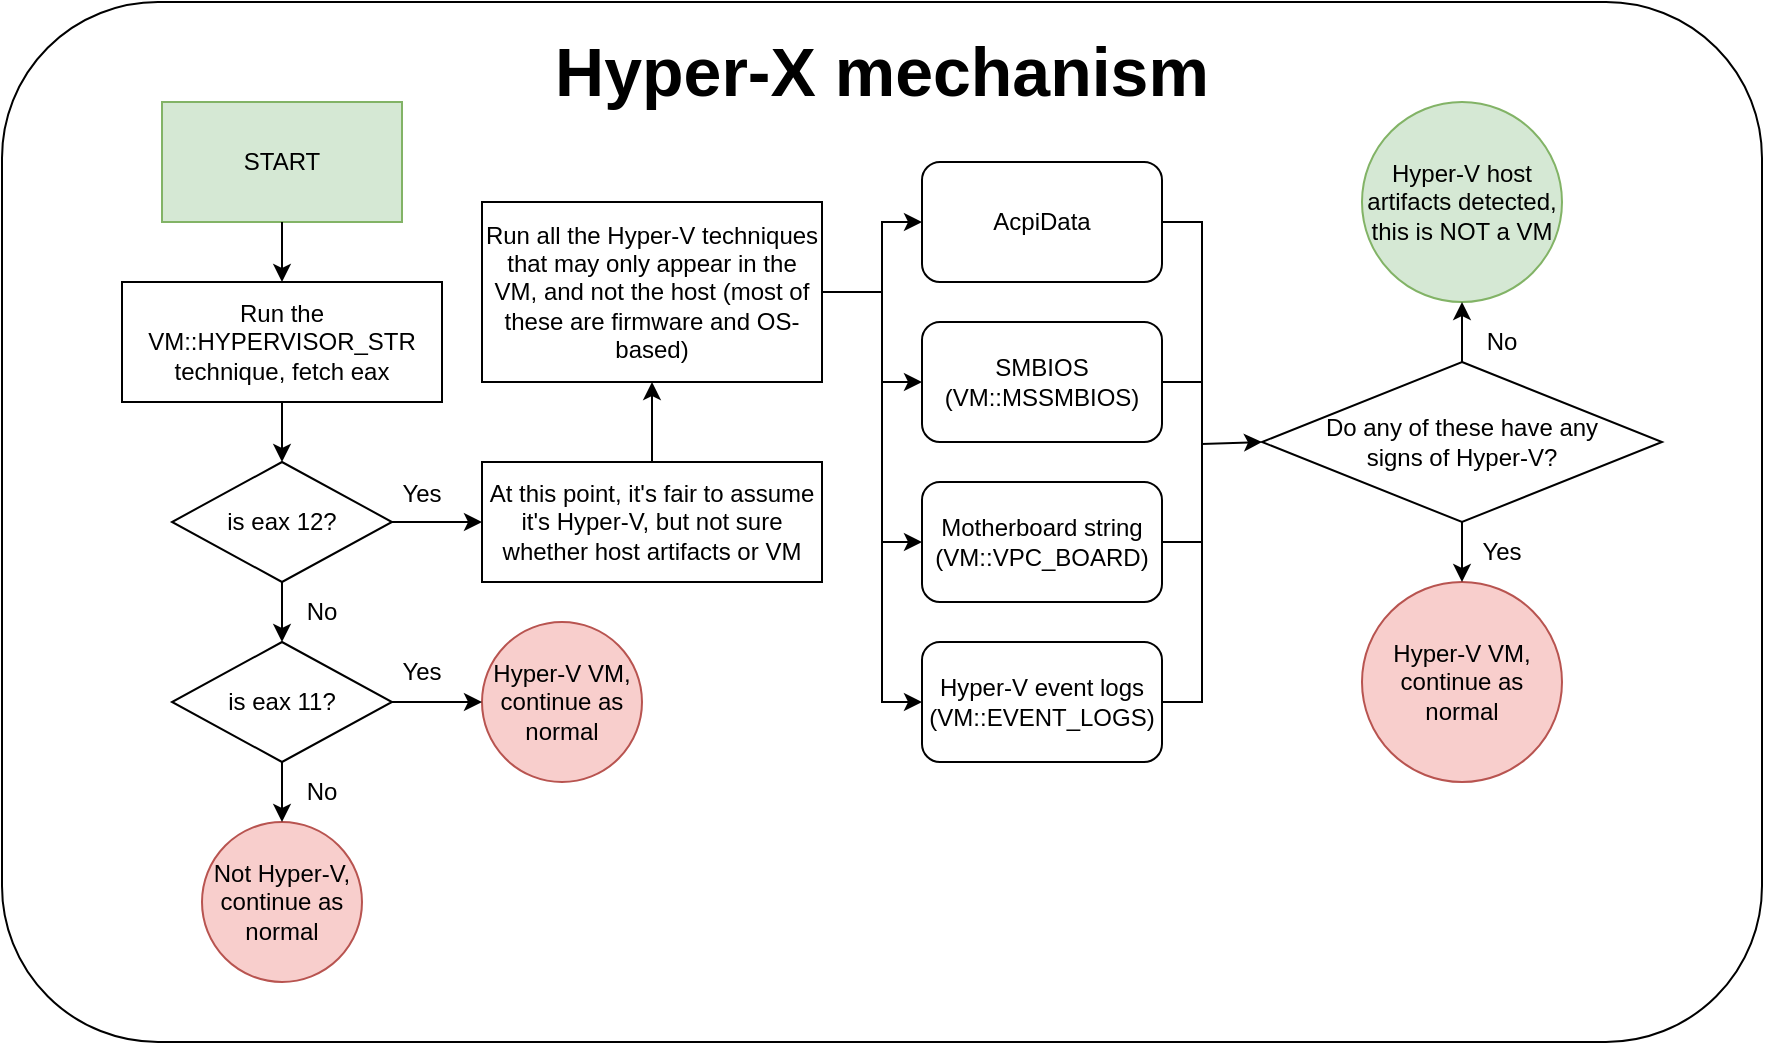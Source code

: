 <mxfile version="24.7.6">
  <diagram name="Page-1" id="zGf0Ftu6_07F7baFzf_Y">
    <mxGraphModel dx="1206" dy="795" grid="1" gridSize="10" guides="1" tooltips="1" connect="1" arrows="1" fold="1" page="1" pageScale="1" pageWidth="850" pageHeight="1100" math="0" shadow="0">
      <root>
        <mxCell id="0" />
        <mxCell id="1" parent="0" />
        <mxCell id="x2cThCooTCoZfJnJUzE6-1" value="" style="rounded=1;whiteSpace=wrap;html=1;" parent="1" vertex="1">
          <mxGeometry x="120" y="150" width="880" height="520" as="geometry" />
        </mxCell>
        <mxCell id="x2cThCooTCoZfJnJUzE6-2" value="START" style="rounded=0;whiteSpace=wrap;html=1;fillColor=#d5e8d4;strokeColor=#82b366;" parent="1" vertex="1">
          <mxGeometry x="200" y="200" width="120" height="60" as="geometry" />
        </mxCell>
        <mxCell id="x2cThCooTCoZfJnJUzE6-3" value="&lt;div&gt;Run the VM::HYPERVISOR_STR&lt;/div&gt;&lt;div&gt;technique, fetch eax&lt;br&gt;&lt;/div&gt;" style="rounded=0;whiteSpace=wrap;html=1;" parent="1" vertex="1">
          <mxGeometry x="180" y="290" width="160" height="60" as="geometry" />
        </mxCell>
        <mxCell id="x2cThCooTCoZfJnJUzE6-4" value="" style="endArrow=classic;html=1;rounded=0;exitX=0.5;exitY=1;exitDx=0;exitDy=0;entryX=0.5;entryY=0;entryDx=0;entryDy=0;" parent="1" source="x2cThCooTCoZfJnJUzE6-2" target="x2cThCooTCoZfJnJUzE6-3" edge="1">
          <mxGeometry width="50" height="50" relative="1" as="geometry">
            <mxPoint x="400" y="440" as="sourcePoint" />
            <mxPoint x="450" y="390" as="targetPoint" />
          </mxGeometry>
        </mxCell>
        <mxCell id="x2cThCooTCoZfJnJUzE6-5" value="is eax 12?" style="rhombus;whiteSpace=wrap;html=1;" parent="1" vertex="1">
          <mxGeometry x="205" y="380" width="110" height="60" as="geometry" />
        </mxCell>
        <mxCell id="x2cThCooTCoZfJnJUzE6-6" value="" style="endArrow=classic;html=1;rounded=0;exitX=0.5;exitY=1;exitDx=0;exitDy=0;entryX=0.5;entryY=0;entryDx=0;entryDy=0;" parent="1" source="x2cThCooTCoZfJnJUzE6-3" target="x2cThCooTCoZfJnJUzE6-5" edge="1">
          <mxGeometry width="50" height="50" relative="1" as="geometry">
            <mxPoint x="270" y="270" as="sourcePoint" />
            <mxPoint x="270" y="310" as="targetPoint" />
          </mxGeometry>
        </mxCell>
        <mxCell id="x2cThCooTCoZfJnJUzE6-7" value="" style="endArrow=classic;html=1;rounded=0;exitX=0.5;exitY=1;exitDx=0;exitDy=0;" parent="1" source="x2cThCooTCoZfJnJUzE6-5" target="x2cThCooTCoZfJnJUzE6-9" edge="1">
          <mxGeometry width="50" height="50" relative="1" as="geometry">
            <mxPoint x="400" y="440" as="sourcePoint" />
            <mxPoint x="450" y="390" as="targetPoint" />
          </mxGeometry>
        </mxCell>
        <mxCell id="x2cThCooTCoZfJnJUzE6-8" value="Hyper-X mechanism" style="text;html=1;align=center;verticalAlign=middle;whiteSpace=wrap;rounded=0;fontSize=34;fontStyle=1" parent="1" vertex="1">
          <mxGeometry x="360" y="170" width="400" height="30" as="geometry" />
        </mxCell>
        <mxCell id="x2cThCooTCoZfJnJUzE6-9" value="is eax 11?" style="rhombus;whiteSpace=wrap;html=1;" parent="1" vertex="1">
          <mxGeometry x="205" y="470" width="110" height="60" as="geometry" />
        </mxCell>
        <mxCell id="x2cThCooTCoZfJnJUzE6-10" value="Not Hyper-V, continue as normal" style="ellipse;whiteSpace=wrap;html=1;aspect=fixed;fillColor=#f8cecc;strokeColor=#b85450;" parent="1" vertex="1">
          <mxGeometry x="220" y="560" width="80" height="80" as="geometry" />
        </mxCell>
        <mxCell id="x2cThCooTCoZfJnJUzE6-11" value="" style="endArrow=classic;html=1;rounded=0;exitX=0.5;exitY=1;exitDx=0;exitDy=0;entryX=0.5;entryY=0;entryDx=0;entryDy=0;" parent="1" source="x2cThCooTCoZfJnJUzE6-9" target="x2cThCooTCoZfJnJUzE6-10" edge="1">
          <mxGeometry width="50" height="50" relative="1" as="geometry">
            <mxPoint x="400" y="440" as="sourcePoint" />
            <mxPoint x="450" y="390" as="targetPoint" />
          </mxGeometry>
        </mxCell>
        <mxCell id="x2cThCooTCoZfJnJUzE6-12" value="No" style="text;html=1;align=center;verticalAlign=middle;whiteSpace=wrap;rounded=0;" parent="1" vertex="1">
          <mxGeometry x="250" y="530" width="60" height="30" as="geometry" />
        </mxCell>
        <mxCell id="x2cThCooTCoZfJnJUzE6-13" value="No" style="text;html=1;align=center;verticalAlign=middle;whiteSpace=wrap;rounded=0;" parent="1" vertex="1">
          <mxGeometry x="250" y="440" width="60" height="30" as="geometry" />
        </mxCell>
        <mxCell id="x2cThCooTCoZfJnJUzE6-14" value="Hyper-V VM, continue as normal" style="ellipse;whiteSpace=wrap;html=1;aspect=fixed;fillColor=#f8cecc;strokeColor=#b85450;" parent="1" vertex="1">
          <mxGeometry x="360" y="460" width="80" height="80" as="geometry" />
        </mxCell>
        <mxCell id="x2cThCooTCoZfJnJUzE6-15" value="" style="endArrow=classic;html=1;rounded=0;exitX=1;exitY=0.5;exitDx=0;exitDy=0;entryX=0;entryY=0.5;entryDx=0;entryDy=0;" parent="1" source="x2cThCooTCoZfJnJUzE6-9" target="x2cThCooTCoZfJnJUzE6-14" edge="1">
          <mxGeometry width="50" height="50" relative="1" as="geometry">
            <mxPoint x="400" y="440" as="sourcePoint" />
            <mxPoint x="450" y="390" as="targetPoint" />
          </mxGeometry>
        </mxCell>
        <mxCell id="x2cThCooTCoZfJnJUzE6-16" value="Yes" style="text;html=1;align=center;verticalAlign=middle;whiteSpace=wrap;rounded=0;" parent="1" vertex="1">
          <mxGeometry x="300" y="470" width="60" height="30" as="geometry" />
        </mxCell>
        <mxCell id="x2cThCooTCoZfJnJUzE6-17" value="At this point, it&#39;s fair to assume it&#39;s Hyper-V, but not sure whether host artifacts or VM" style="rounded=0;whiteSpace=wrap;html=1;" parent="1" vertex="1">
          <mxGeometry x="360" y="380" width="170" height="60" as="geometry" />
        </mxCell>
        <mxCell id="x2cThCooTCoZfJnJUzE6-18" value="" style="endArrow=classic;html=1;rounded=0;exitX=1;exitY=0.5;exitDx=0;exitDy=0;entryX=0;entryY=0.5;entryDx=0;entryDy=0;" parent="1" source="x2cThCooTCoZfJnJUzE6-5" target="x2cThCooTCoZfJnJUzE6-17" edge="1">
          <mxGeometry width="50" height="50" relative="1" as="geometry">
            <mxPoint x="400" y="440" as="sourcePoint" />
            <mxPoint x="450" y="390" as="targetPoint" />
          </mxGeometry>
        </mxCell>
        <mxCell id="x2cThCooTCoZfJnJUzE6-19" value="Yes" style="text;html=1;align=center;verticalAlign=middle;whiteSpace=wrap;rounded=0;" parent="1" vertex="1">
          <mxGeometry x="300" y="381" width="60" height="30" as="geometry" />
        </mxCell>
        <mxCell id="x2cThCooTCoZfJnJUzE6-20" value="Run all the Hyper-V techniques that may only appear in the VM, and not the host (most of these are firmware and OS-based)" style="rounded=0;whiteSpace=wrap;html=1;" parent="1" vertex="1">
          <mxGeometry x="360" y="250" width="170" height="90" as="geometry" />
        </mxCell>
        <mxCell id="x2cThCooTCoZfJnJUzE6-21" value="" style="endArrow=classic;html=1;rounded=0;entryX=0.5;entryY=1;entryDx=0;entryDy=0;exitX=0.5;exitY=0;exitDx=0;exitDy=0;" parent="1" source="x2cThCooTCoZfJnJUzE6-17" target="x2cThCooTCoZfJnJUzE6-20" edge="1">
          <mxGeometry width="50" height="50" relative="1" as="geometry">
            <mxPoint x="400" y="440" as="sourcePoint" />
            <mxPoint x="450" y="390" as="targetPoint" />
          </mxGeometry>
        </mxCell>
        <mxCell id="x2cThCooTCoZfJnJUzE6-22" value="AcpiData" style="rounded=1;whiteSpace=wrap;html=1;" parent="1" vertex="1">
          <mxGeometry x="580" y="230" width="120" height="60" as="geometry" />
        </mxCell>
        <mxCell id="x2cThCooTCoZfJnJUzE6-23" value="SMBIOS&lt;br&gt;(VM::MSSMBIOS)" style="rounded=1;whiteSpace=wrap;html=1;" parent="1" vertex="1">
          <mxGeometry x="580" y="310" width="120" height="60" as="geometry" />
        </mxCell>
        <mxCell id="x2cThCooTCoZfJnJUzE6-24" value="Motherboard string&lt;br&gt;(VM::VPC_BOARD)" style="rounded=1;whiteSpace=wrap;html=1;" parent="1" vertex="1">
          <mxGeometry x="580" y="390" width="120" height="60" as="geometry" />
        </mxCell>
        <mxCell id="x2cThCooTCoZfJnJUzE6-25" value="Hyper-V event logs&lt;br&gt;(VM::EVENT_LOGS)" style="rounded=1;whiteSpace=wrap;html=1;" parent="1" vertex="1">
          <mxGeometry x="580" y="470" width="120" height="60" as="geometry" />
        </mxCell>
        <mxCell id="x2cThCooTCoZfJnJUzE6-26" value="" style="endArrow=classic;html=1;rounded=0;exitX=1;exitY=0.5;exitDx=0;exitDy=0;entryX=0;entryY=0.5;entryDx=0;entryDy=0;" parent="1" source="x2cThCooTCoZfJnJUzE6-20" target="x2cThCooTCoZfJnJUzE6-22" edge="1">
          <mxGeometry width="50" height="50" relative="1" as="geometry">
            <mxPoint x="690" y="440" as="sourcePoint" />
            <mxPoint x="740" y="390" as="targetPoint" />
            <Array as="points">
              <mxPoint x="560" y="295" />
              <mxPoint x="560" y="260" />
            </Array>
          </mxGeometry>
        </mxCell>
        <mxCell id="x2cThCooTCoZfJnJUzE6-27" value="" style="endArrow=classic;html=1;rounded=0;entryX=0;entryY=0.5;entryDx=0;entryDy=0;" parent="1" target="x2cThCooTCoZfJnJUzE6-23" edge="1">
          <mxGeometry width="50" height="50" relative="1" as="geometry">
            <mxPoint x="560" y="290" as="sourcePoint" />
            <mxPoint x="740" y="390" as="targetPoint" />
            <Array as="points">
              <mxPoint x="560" y="340" />
            </Array>
          </mxGeometry>
        </mxCell>
        <mxCell id="x2cThCooTCoZfJnJUzE6-28" value="" style="endArrow=classic;html=1;rounded=0;entryX=0;entryY=0.5;entryDx=0;entryDy=0;" parent="1" target="x2cThCooTCoZfJnJUzE6-24" edge="1">
          <mxGeometry width="50" height="50" relative="1" as="geometry">
            <mxPoint x="560" y="340" as="sourcePoint" />
            <mxPoint x="740" y="390" as="targetPoint" />
            <Array as="points">
              <mxPoint x="560" y="420" />
            </Array>
          </mxGeometry>
        </mxCell>
        <mxCell id="x2cThCooTCoZfJnJUzE6-29" value="" style="endArrow=classic;html=1;rounded=0;entryX=0;entryY=0.5;entryDx=0;entryDy=0;" parent="1" target="x2cThCooTCoZfJnJUzE6-25" edge="1">
          <mxGeometry width="50" height="50" relative="1" as="geometry">
            <mxPoint x="560" y="410" as="sourcePoint" />
            <mxPoint x="740" y="390" as="targetPoint" />
            <Array as="points">
              <mxPoint x="560" y="500" />
            </Array>
          </mxGeometry>
        </mxCell>
        <mxCell id="x2cThCooTCoZfJnJUzE6-30" value="" style="endArrow=classic;html=1;rounded=0;exitX=1;exitY=0.5;exitDx=0;exitDy=0;entryX=0;entryY=0.5;entryDx=0;entryDy=0;" parent="1" source="x2cThCooTCoZfJnJUzE6-22" target="x2cThCooTCoZfJnJUzE6-31" edge="1">
          <mxGeometry width="50" height="50" relative="1" as="geometry">
            <mxPoint x="690" y="440" as="sourcePoint" />
            <mxPoint x="740" y="390" as="targetPoint" />
            <Array as="points">
              <mxPoint x="720" y="260" />
              <mxPoint x="720" y="371" />
            </Array>
          </mxGeometry>
        </mxCell>
        <mxCell id="x2cThCooTCoZfJnJUzE6-31" value="Do any of these have any&lt;br&gt;signs of Hyper-V?" style="rhombus;whiteSpace=wrap;html=1;" parent="1" vertex="1">
          <mxGeometry x="750" y="330" width="200" height="80" as="geometry" />
        </mxCell>
        <mxCell id="x2cThCooTCoZfJnJUzE6-32" value="Hyper-V VM, continue as normal" style="ellipse;whiteSpace=wrap;html=1;aspect=fixed;fillColor=#f8cecc;strokeColor=#b85450;" parent="1" vertex="1">
          <mxGeometry x="800" y="440" width="100" height="100" as="geometry" />
        </mxCell>
        <mxCell id="x2cThCooTCoZfJnJUzE6-33" value="Hyper-V host artifacts detected, this is NOT a VM" style="ellipse;whiteSpace=wrap;html=1;aspect=fixed;fillColor=#d5e8d4;strokeColor=#82b366;" parent="1" vertex="1">
          <mxGeometry x="800" y="200" width="100" height="100" as="geometry" />
        </mxCell>
        <mxCell id="x2cThCooTCoZfJnJUzE6-34" value="" style="endArrow=none;html=1;rounded=0;exitX=1;exitY=0.5;exitDx=0;exitDy=0;endFill=0;" parent="1" source="x2cThCooTCoZfJnJUzE6-23" edge="1">
          <mxGeometry width="50" height="50" relative="1" as="geometry">
            <mxPoint x="690" y="440" as="sourcePoint" />
            <mxPoint x="720" y="340" as="targetPoint" />
          </mxGeometry>
        </mxCell>
        <mxCell id="x2cThCooTCoZfJnJUzE6-35" value="" style="endArrow=none;html=1;rounded=0;exitX=1;exitY=0.5;exitDx=0;exitDy=0;endFill=0;" parent="1" source="x2cThCooTCoZfJnJUzE6-24" edge="1">
          <mxGeometry width="50" height="50" relative="1" as="geometry">
            <mxPoint x="710" y="350" as="sourcePoint" />
            <mxPoint x="720" y="420" as="targetPoint" />
          </mxGeometry>
        </mxCell>
        <mxCell id="x2cThCooTCoZfJnJUzE6-36" value="" style="endArrow=none;html=1;rounded=0;exitX=1;exitY=0.5;exitDx=0;exitDy=0;endFill=0;" parent="1" source="x2cThCooTCoZfJnJUzE6-25" edge="1">
          <mxGeometry width="50" height="50" relative="1" as="geometry">
            <mxPoint x="690" y="440" as="sourcePoint" />
            <mxPoint x="720" y="370" as="targetPoint" />
            <Array as="points">
              <mxPoint x="720" y="500" />
            </Array>
          </mxGeometry>
        </mxCell>
        <mxCell id="x2cThCooTCoZfJnJUzE6-38" value="" style="endArrow=classic;html=1;rounded=0;entryX=0.5;entryY=0;entryDx=0;entryDy=0;exitX=0.5;exitY=1;exitDx=0;exitDy=0;" parent="1" source="x2cThCooTCoZfJnJUzE6-31" target="x2cThCooTCoZfJnJUzE6-32" edge="1">
          <mxGeometry width="50" height="50" relative="1" as="geometry">
            <mxPoint x="690" y="440" as="sourcePoint" />
            <mxPoint x="740" y="390" as="targetPoint" />
          </mxGeometry>
        </mxCell>
        <mxCell id="x2cThCooTCoZfJnJUzE6-39" value="Yes" style="text;html=1;align=center;verticalAlign=middle;whiteSpace=wrap;rounded=0;" parent="1" vertex="1">
          <mxGeometry x="840" y="410" width="60" height="30" as="geometry" />
        </mxCell>
        <mxCell id="x2cThCooTCoZfJnJUzE6-40" value="" style="endArrow=classic;html=1;rounded=0;entryX=0.5;entryY=1;entryDx=0;entryDy=0;exitX=0.5;exitY=0;exitDx=0;exitDy=0;" parent="1" source="x2cThCooTCoZfJnJUzE6-31" target="x2cThCooTCoZfJnJUzE6-33" edge="1">
          <mxGeometry width="50" height="50" relative="1" as="geometry">
            <mxPoint x="690" y="440" as="sourcePoint" />
            <mxPoint x="740" y="390" as="targetPoint" />
          </mxGeometry>
        </mxCell>
        <mxCell id="x2cThCooTCoZfJnJUzE6-41" value="No" style="text;html=1;align=center;verticalAlign=middle;whiteSpace=wrap;rounded=0;" parent="1" vertex="1">
          <mxGeometry x="840" y="305" width="60" height="30" as="geometry" />
        </mxCell>
      </root>
    </mxGraphModel>
  </diagram>
</mxfile>
